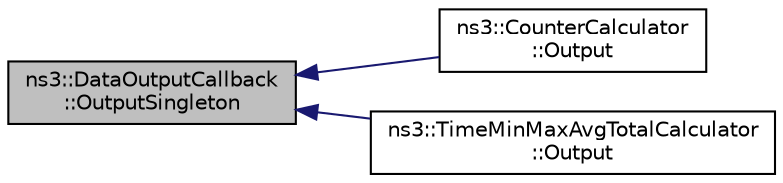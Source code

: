 digraph "ns3::DataOutputCallback::OutputSingleton"
{
  edge [fontname="Helvetica",fontsize="10",labelfontname="Helvetica",labelfontsize="10"];
  node [fontname="Helvetica",fontsize="10",shape=record];
  rankdir="LR";
  Node1 [label="ns3::DataOutputCallback\l::OutputSingleton",height=0.2,width=0.4,color="black", fillcolor="grey75", style="filled", fontcolor="black"];
  Node1 -> Node2 [dir="back",color="midnightblue",fontsize="10",style="solid"];
  Node2 [label="ns3::CounterCalculator\l::Output",height=0.2,width=0.4,color="black", fillcolor="white", style="filled",URL="$d4/d3e/classns3_1_1CounterCalculator.html#a4c07de9252e43d3d27daa0c05c909e1d"];
  Node1 -> Node3 [dir="back",color="midnightblue",fontsize="10",style="solid"];
  Node3 [label="ns3::TimeMinMaxAvgTotalCalculator\l::Output",height=0.2,width=0.4,color="black", fillcolor="white", style="filled",URL="$d4/dde/classns3_1_1TimeMinMaxAvgTotalCalculator.html#ac13bfea0dd717448ba376edd22928af8"];
}
